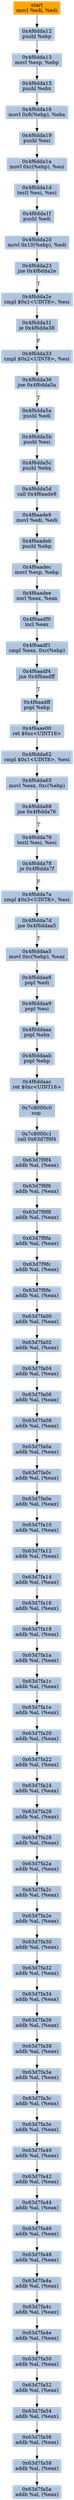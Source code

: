 digraph G {
node[shape=rectangle,style=filled,fillcolor=lightsteelblue,color=lightsteelblue]
bgcolor="transparent"
a0x4f6dda10movl_edi_edi[label="start\nmovl %edi, %edi",color="lightgrey",fillcolor="orange"];
a0x4f6dda12pushl_ebp[label="0x4f6dda12\npushl %ebp"];
a0x4f6dda13movl_esp_ebp[label="0x4f6dda13\nmovl %esp, %ebp"];
a0x4f6dda15pushl_ebx[label="0x4f6dda15\npushl %ebx"];
a0x4f6dda16movl_0x8ebp__ebx[label="0x4f6dda16\nmovl 0x8(%ebp), %ebx"];
a0x4f6dda19pushl_esi[label="0x4f6dda19\npushl %esi"];
a0x4f6dda1amovl_0xcebp__esi[label="0x4f6dda1a\nmovl 0xc(%ebp), %esi"];
a0x4f6dda1dtestl_esi_esi[label="0x4f6dda1d\ntestl %esi, %esi"];
a0x4f6dda1fpushl_edi[label="0x4f6dda1f\npushl %edi"];
a0x4f6dda20movl_0x10ebp__edi[label="0x4f6dda20\nmovl 0x10(%ebp), %edi"];
a0x4f6dda23jne_0x4f6dda2e[label="0x4f6dda23\njne 0x4f6dda2e"];
a0x4f6dda2ecmpl_0x1UINT8_esi[label="0x4f6dda2e\ncmpl $0x1<UINT8>, %esi"];
a0x4f6dda31je_0x4f6dda38[label="0x4f6dda31\nje 0x4f6dda38"];
a0x4f6dda33cmpl_0x2UINT8_esi[label="0x4f6dda33\ncmpl $0x2<UINT8>, %esi"];
a0x4f6dda36jne_0x4f6dda5a[label="0x4f6dda36\njne 0x4f6dda5a"];
a0x4f6dda5apushl_edi[label="0x4f6dda5a\npushl %edi"];
a0x4f6dda5bpushl_esi[label="0x4f6dda5b\npushl %esi"];
a0x4f6dda5cpushl_ebx[label="0x4f6dda5c\npushl %ebx"];
a0x4f6dda5dcall_0x4f6aade9[label="0x4f6dda5d\ncall 0x4f6aade9"];
a0x4f6aade9movl_edi_edi[label="0x4f6aade9\nmovl %edi, %edi"];
a0x4f6aadebpushl_ebp[label="0x4f6aadeb\npushl %ebp"];
a0x4f6aadecmovl_esp_ebp[label="0x4f6aadec\nmovl %esp, %ebp"];
a0x4f6aadeexorl_eax_eax[label="0x4f6aadee\nxorl %eax, %eax"];
a0x4f6aadf0incl_eax[label="0x4f6aadf0\nincl %eax"];
a0x4f6aadf1cmpl_eax_0xcebp_[label="0x4f6aadf1\ncmpl %eax, 0xc(%ebp)"];
a0x4f6aadf4jne_0x4f6aadff[label="0x4f6aadf4\njne 0x4f6aadff"];
a0x4f6aadffpopl_ebp[label="0x4f6aadff\npopl %ebp"];
a0x4f6aae00ret_0xcUINT16[label="0x4f6aae00\nret $0xc<UINT16>"];
a0x4f6dda62cmpl_0x1UINT8_esi[label="0x4f6dda62\ncmpl $0x1<UINT8>, %esi"];
a0x4f6dda65movl_eax_0xcebp_[label="0x4f6dda65\nmovl %eax, 0xc(%ebp)"];
a0x4f6dda68jne_0x4f6dda76[label="0x4f6dda68\njne 0x4f6dda76"];
a0x4f6dda76testl_esi_esi[label="0x4f6dda76\ntestl %esi, %esi"];
a0x4f6dda78je_0x4f6dda7f[label="0x4f6dda78\nje 0x4f6dda7f"];
a0x4f6dda7acmpl_0x3UINT8_esi[label="0x4f6dda7a\ncmpl $0x3<UINT8>, %esi"];
a0x4f6dda7djne_0x4f6ddaa5[label="0x4f6dda7d\njne 0x4f6ddaa5"];
a0x4f6ddaa5movl_0xcebp__eax[label="0x4f6ddaa5\nmovl 0xc(%ebp), %eax"];
a0x4f6ddaa8popl_edi[label="0x4f6ddaa8\npopl %edi"];
a0x4f6ddaa9popl_esi[label="0x4f6ddaa9\npopl %esi"];
a0x4f6ddaaapopl_ebx[label="0x4f6ddaaa\npopl %ebx"];
a0x4f6ddaabpopl_ebp[label="0x4f6ddaab\npopl %ebp"];
a0x4f6ddaacret_0xcUINT16[label="0x4f6ddaac\nret $0xc<UINT16>"];
a0x7c8000c0nop_[label="0x7c8000c0\nnop "];
a0x7c8000c1call_0x63d7f9f4[label="0x7c8000c1\ncall 0x63d7f9f4"];
a0x63d7f9f4addb_al_eax_[label="0x63d7f9f4\naddb %al, (%eax)"];
a0x63d7f9f6addb_al_eax_[label="0x63d7f9f6\naddb %al, (%eax)"];
a0x63d7f9f8addb_al_eax_[label="0x63d7f9f8\naddb %al, (%eax)"];
a0x63d7f9faaddb_al_eax_[label="0x63d7f9fa\naddb %al, (%eax)"];
a0x63d7f9fcaddb_al_eax_[label="0x63d7f9fc\naddb %al, (%eax)"];
a0x63d7f9feaddb_al_eax_[label="0x63d7f9fe\naddb %al, (%eax)"];
a0x63d7fa00addb_al_eax_[label="0x63d7fa00\naddb %al, (%eax)"];
a0x63d7fa02addb_al_eax_[label="0x63d7fa02\naddb %al, (%eax)"];
a0x63d7fa04addb_al_eax_[label="0x63d7fa04\naddb %al, (%eax)"];
a0x63d7fa06addb_al_eax_[label="0x63d7fa06\naddb %al, (%eax)"];
a0x63d7fa08addb_al_eax_[label="0x63d7fa08\naddb %al, (%eax)"];
a0x63d7fa0aaddb_al_eax_[label="0x63d7fa0a\naddb %al, (%eax)"];
a0x63d7fa0caddb_al_eax_[label="0x63d7fa0c\naddb %al, (%eax)"];
a0x63d7fa0eaddb_al_eax_[label="0x63d7fa0e\naddb %al, (%eax)"];
a0x63d7fa10addb_al_eax_[label="0x63d7fa10\naddb %al, (%eax)"];
a0x63d7fa12addb_al_eax_[label="0x63d7fa12\naddb %al, (%eax)"];
a0x63d7fa14addb_al_eax_[label="0x63d7fa14\naddb %al, (%eax)"];
a0x63d7fa16addb_al_eax_[label="0x63d7fa16\naddb %al, (%eax)"];
a0x63d7fa18addb_al_eax_[label="0x63d7fa18\naddb %al, (%eax)"];
a0x63d7fa1aaddb_al_eax_[label="0x63d7fa1a\naddb %al, (%eax)"];
a0x63d7fa1caddb_al_eax_[label="0x63d7fa1c\naddb %al, (%eax)"];
a0x63d7fa1eaddb_al_eax_[label="0x63d7fa1e\naddb %al, (%eax)"];
a0x63d7fa20addb_al_eax_[label="0x63d7fa20\naddb %al, (%eax)"];
a0x63d7fa22addb_al_eax_[label="0x63d7fa22\naddb %al, (%eax)"];
a0x63d7fa24addb_al_eax_[label="0x63d7fa24\naddb %al, (%eax)"];
a0x63d7fa26addb_al_eax_[label="0x63d7fa26\naddb %al, (%eax)"];
a0x63d7fa28addb_al_eax_[label="0x63d7fa28\naddb %al, (%eax)"];
a0x63d7fa2aaddb_al_eax_[label="0x63d7fa2a\naddb %al, (%eax)"];
a0x63d7fa2caddb_al_eax_[label="0x63d7fa2c\naddb %al, (%eax)"];
a0x63d7fa2eaddb_al_eax_[label="0x63d7fa2e\naddb %al, (%eax)"];
a0x63d7fa30addb_al_eax_[label="0x63d7fa30\naddb %al, (%eax)"];
a0x63d7fa32addb_al_eax_[label="0x63d7fa32\naddb %al, (%eax)"];
a0x63d7fa34addb_al_eax_[label="0x63d7fa34\naddb %al, (%eax)"];
a0x63d7fa36addb_al_eax_[label="0x63d7fa36\naddb %al, (%eax)"];
a0x63d7fa38addb_al_eax_[label="0x63d7fa38\naddb %al, (%eax)"];
a0x63d7fa3aaddb_al_eax_[label="0x63d7fa3a\naddb %al, (%eax)"];
a0x63d7fa3caddb_al_eax_[label="0x63d7fa3c\naddb %al, (%eax)"];
a0x63d7fa3eaddb_al_eax_[label="0x63d7fa3e\naddb %al, (%eax)"];
a0x63d7fa40addb_al_eax_[label="0x63d7fa40\naddb %al, (%eax)"];
a0x63d7fa42addb_al_eax_[label="0x63d7fa42\naddb %al, (%eax)"];
a0x63d7fa44addb_al_eax_[label="0x63d7fa44\naddb %al, (%eax)"];
a0x63d7fa46addb_al_eax_[label="0x63d7fa46\naddb %al, (%eax)"];
a0x63d7fa48addb_al_eax_[label="0x63d7fa48\naddb %al, (%eax)"];
a0x63d7fa4aaddb_al_eax_[label="0x63d7fa4a\naddb %al, (%eax)"];
a0x63d7fa4caddb_al_eax_[label="0x63d7fa4c\naddb %al, (%eax)"];
a0x63d7fa4eaddb_al_eax_[label="0x63d7fa4e\naddb %al, (%eax)"];
a0x63d7fa50addb_al_eax_[label="0x63d7fa50\naddb %al, (%eax)"];
a0x63d7fa52addb_al_eax_[label="0x63d7fa52\naddb %al, (%eax)"];
a0x63d7fa54addb_al_eax_[label="0x63d7fa54\naddb %al, (%eax)"];
a0x63d7fa56addb_al_eax_[label="0x63d7fa56\naddb %al, (%eax)"];
a0x63d7fa58addb_al_eax_[label="0x63d7fa58\naddb %al, (%eax)"];
a0x63d7fa5aaddb_al_eax_[label="0x63d7fa5a\naddb %al, (%eax)"];
a0x4f6dda10movl_edi_edi -> a0x4f6dda12pushl_ebp [color="#000000"];
a0x4f6dda12pushl_ebp -> a0x4f6dda13movl_esp_ebp [color="#000000"];
a0x4f6dda13movl_esp_ebp -> a0x4f6dda15pushl_ebx [color="#000000"];
a0x4f6dda15pushl_ebx -> a0x4f6dda16movl_0x8ebp__ebx [color="#000000"];
a0x4f6dda16movl_0x8ebp__ebx -> a0x4f6dda19pushl_esi [color="#000000"];
a0x4f6dda19pushl_esi -> a0x4f6dda1amovl_0xcebp__esi [color="#000000"];
a0x4f6dda1amovl_0xcebp__esi -> a0x4f6dda1dtestl_esi_esi [color="#000000"];
a0x4f6dda1dtestl_esi_esi -> a0x4f6dda1fpushl_edi [color="#000000"];
a0x4f6dda1fpushl_edi -> a0x4f6dda20movl_0x10ebp__edi [color="#000000"];
a0x4f6dda20movl_0x10ebp__edi -> a0x4f6dda23jne_0x4f6dda2e [color="#000000"];
a0x4f6dda23jne_0x4f6dda2e -> a0x4f6dda2ecmpl_0x1UINT8_esi [color="#000000",label="T"];
a0x4f6dda2ecmpl_0x1UINT8_esi -> a0x4f6dda31je_0x4f6dda38 [color="#000000"];
a0x4f6dda31je_0x4f6dda38 -> a0x4f6dda33cmpl_0x2UINT8_esi [color="#000000",label="F"];
a0x4f6dda33cmpl_0x2UINT8_esi -> a0x4f6dda36jne_0x4f6dda5a [color="#000000"];
a0x4f6dda36jne_0x4f6dda5a -> a0x4f6dda5apushl_edi [color="#000000",label="T"];
a0x4f6dda5apushl_edi -> a0x4f6dda5bpushl_esi [color="#000000"];
a0x4f6dda5bpushl_esi -> a0x4f6dda5cpushl_ebx [color="#000000"];
a0x4f6dda5cpushl_ebx -> a0x4f6dda5dcall_0x4f6aade9 [color="#000000"];
a0x4f6dda5dcall_0x4f6aade9 -> a0x4f6aade9movl_edi_edi [color="#000000"];
a0x4f6aade9movl_edi_edi -> a0x4f6aadebpushl_ebp [color="#000000"];
a0x4f6aadebpushl_ebp -> a0x4f6aadecmovl_esp_ebp [color="#000000"];
a0x4f6aadecmovl_esp_ebp -> a0x4f6aadeexorl_eax_eax [color="#000000"];
a0x4f6aadeexorl_eax_eax -> a0x4f6aadf0incl_eax [color="#000000"];
a0x4f6aadf0incl_eax -> a0x4f6aadf1cmpl_eax_0xcebp_ [color="#000000"];
a0x4f6aadf1cmpl_eax_0xcebp_ -> a0x4f6aadf4jne_0x4f6aadff [color="#000000"];
a0x4f6aadf4jne_0x4f6aadff -> a0x4f6aadffpopl_ebp [color="#000000",label="T"];
a0x4f6aadffpopl_ebp -> a0x4f6aae00ret_0xcUINT16 [color="#000000"];
a0x4f6aae00ret_0xcUINT16 -> a0x4f6dda62cmpl_0x1UINT8_esi [color="#000000"];
a0x4f6dda62cmpl_0x1UINT8_esi -> a0x4f6dda65movl_eax_0xcebp_ [color="#000000"];
a0x4f6dda65movl_eax_0xcebp_ -> a0x4f6dda68jne_0x4f6dda76 [color="#000000"];
a0x4f6dda68jne_0x4f6dda76 -> a0x4f6dda76testl_esi_esi [color="#000000",label="T"];
a0x4f6dda76testl_esi_esi -> a0x4f6dda78je_0x4f6dda7f [color="#000000"];
a0x4f6dda78je_0x4f6dda7f -> a0x4f6dda7acmpl_0x3UINT8_esi [color="#000000",label="F"];
a0x4f6dda7acmpl_0x3UINT8_esi -> a0x4f6dda7djne_0x4f6ddaa5 [color="#000000"];
a0x4f6dda7djne_0x4f6ddaa5 -> a0x4f6ddaa5movl_0xcebp__eax [color="#000000",label="T"];
a0x4f6ddaa5movl_0xcebp__eax -> a0x4f6ddaa8popl_edi [color="#000000"];
a0x4f6ddaa8popl_edi -> a0x4f6ddaa9popl_esi [color="#000000"];
a0x4f6ddaa9popl_esi -> a0x4f6ddaaapopl_ebx [color="#000000"];
a0x4f6ddaaapopl_ebx -> a0x4f6ddaabpopl_ebp [color="#000000"];
a0x4f6ddaabpopl_ebp -> a0x4f6ddaacret_0xcUINT16 [color="#000000"];
a0x4f6ddaacret_0xcUINT16 -> a0x7c8000c0nop_ [color="#000000"];
a0x7c8000c0nop_ -> a0x7c8000c1call_0x63d7f9f4 [color="#000000"];
a0x7c8000c1call_0x63d7f9f4 -> a0x63d7f9f4addb_al_eax_ [color="#000000"];
a0x63d7f9f4addb_al_eax_ -> a0x63d7f9f6addb_al_eax_ [color="#000000"];
a0x63d7f9f6addb_al_eax_ -> a0x63d7f9f8addb_al_eax_ [color="#000000"];
a0x63d7f9f8addb_al_eax_ -> a0x63d7f9faaddb_al_eax_ [color="#000000"];
a0x63d7f9faaddb_al_eax_ -> a0x63d7f9fcaddb_al_eax_ [color="#000000"];
a0x63d7f9fcaddb_al_eax_ -> a0x63d7f9feaddb_al_eax_ [color="#000000"];
a0x63d7f9feaddb_al_eax_ -> a0x63d7fa00addb_al_eax_ [color="#000000"];
a0x63d7fa00addb_al_eax_ -> a0x63d7fa02addb_al_eax_ [color="#000000"];
a0x63d7fa02addb_al_eax_ -> a0x63d7fa04addb_al_eax_ [color="#000000"];
a0x63d7fa04addb_al_eax_ -> a0x63d7fa06addb_al_eax_ [color="#000000"];
a0x63d7fa06addb_al_eax_ -> a0x63d7fa08addb_al_eax_ [color="#000000"];
a0x63d7fa08addb_al_eax_ -> a0x63d7fa0aaddb_al_eax_ [color="#000000"];
a0x63d7fa0aaddb_al_eax_ -> a0x63d7fa0caddb_al_eax_ [color="#000000"];
a0x63d7fa0caddb_al_eax_ -> a0x63d7fa0eaddb_al_eax_ [color="#000000"];
a0x63d7fa0eaddb_al_eax_ -> a0x63d7fa10addb_al_eax_ [color="#000000"];
a0x63d7fa10addb_al_eax_ -> a0x63d7fa12addb_al_eax_ [color="#000000"];
a0x63d7fa12addb_al_eax_ -> a0x63d7fa14addb_al_eax_ [color="#000000"];
a0x63d7fa14addb_al_eax_ -> a0x63d7fa16addb_al_eax_ [color="#000000"];
a0x63d7fa16addb_al_eax_ -> a0x63d7fa18addb_al_eax_ [color="#000000"];
a0x63d7fa18addb_al_eax_ -> a0x63d7fa1aaddb_al_eax_ [color="#000000"];
a0x63d7fa1aaddb_al_eax_ -> a0x63d7fa1caddb_al_eax_ [color="#000000"];
a0x63d7fa1caddb_al_eax_ -> a0x63d7fa1eaddb_al_eax_ [color="#000000"];
a0x63d7fa1eaddb_al_eax_ -> a0x63d7fa20addb_al_eax_ [color="#000000"];
a0x63d7fa20addb_al_eax_ -> a0x63d7fa22addb_al_eax_ [color="#000000"];
a0x63d7fa22addb_al_eax_ -> a0x63d7fa24addb_al_eax_ [color="#000000"];
a0x63d7fa24addb_al_eax_ -> a0x63d7fa26addb_al_eax_ [color="#000000"];
a0x63d7fa26addb_al_eax_ -> a0x63d7fa28addb_al_eax_ [color="#000000"];
a0x63d7fa28addb_al_eax_ -> a0x63d7fa2aaddb_al_eax_ [color="#000000"];
a0x63d7fa2aaddb_al_eax_ -> a0x63d7fa2caddb_al_eax_ [color="#000000"];
a0x63d7fa2caddb_al_eax_ -> a0x63d7fa2eaddb_al_eax_ [color="#000000"];
a0x63d7fa2eaddb_al_eax_ -> a0x63d7fa30addb_al_eax_ [color="#000000"];
a0x63d7fa30addb_al_eax_ -> a0x63d7fa32addb_al_eax_ [color="#000000"];
a0x63d7fa32addb_al_eax_ -> a0x63d7fa34addb_al_eax_ [color="#000000"];
a0x63d7fa34addb_al_eax_ -> a0x63d7fa36addb_al_eax_ [color="#000000"];
a0x63d7fa36addb_al_eax_ -> a0x63d7fa38addb_al_eax_ [color="#000000"];
a0x63d7fa38addb_al_eax_ -> a0x63d7fa3aaddb_al_eax_ [color="#000000"];
a0x63d7fa3aaddb_al_eax_ -> a0x63d7fa3caddb_al_eax_ [color="#000000"];
a0x63d7fa3caddb_al_eax_ -> a0x63d7fa3eaddb_al_eax_ [color="#000000"];
a0x63d7fa3eaddb_al_eax_ -> a0x63d7fa40addb_al_eax_ [color="#000000"];
a0x63d7fa40addb_al_eax_ -> a0x63d7fa42addb_al_eax_ [color="#000000"];
a0x63d7fa42addb_al_eax_ -> a0x63d7fa44addb_al_eax_ [color="#000000"];
a0x63d7fa44addb_al_eax_ -> a0x63d7fa46addb_al_eax_ [color="#000000"];
a0x63d7fa46addb_al_eax_ -> a0x63d7fa48addb_al_eax_ [color="#000000"];
a0x63d7fa48addb_al_eax_ -> a0x63d7fa4aaddb_al_eax_ [color="#000000"];
a0x63d7fa4aaddb_al_eax_ -> a0x63d7fa4caddb_al_eax_ [color="#000000"];
a0x63d7fa4caddb_al_eax_ -> a0x63d7fa4eaddb_al_eax_ [color="#000000"];
a0x63d7fa4eaddb_al_eax_ -> a0x63d7fa50addb_al_eax_ [color="#000000"];
a0x63d7fa50addb_al_eax_ -> a0x63d7fa52addb_al_eax_ [color="#000000"];
a0x63d7fa52addb_al_eax_ -> a0x63d7fa54addb_al_eax_ [color="#000000"];
a0x63d7fa54addb_al_eax_ -> a0x63d7fa56addb_al_eax_ [color="#000000"];
a0x63d7fa56addb_al_eax_ -> a0x63d7fa58addb_al_eax_ [color="#000000"];
a0x63d7fa58addb_al_eax_ -> a0x63d7fa5aaddb_al_eax_ [color="#000000"];
}
